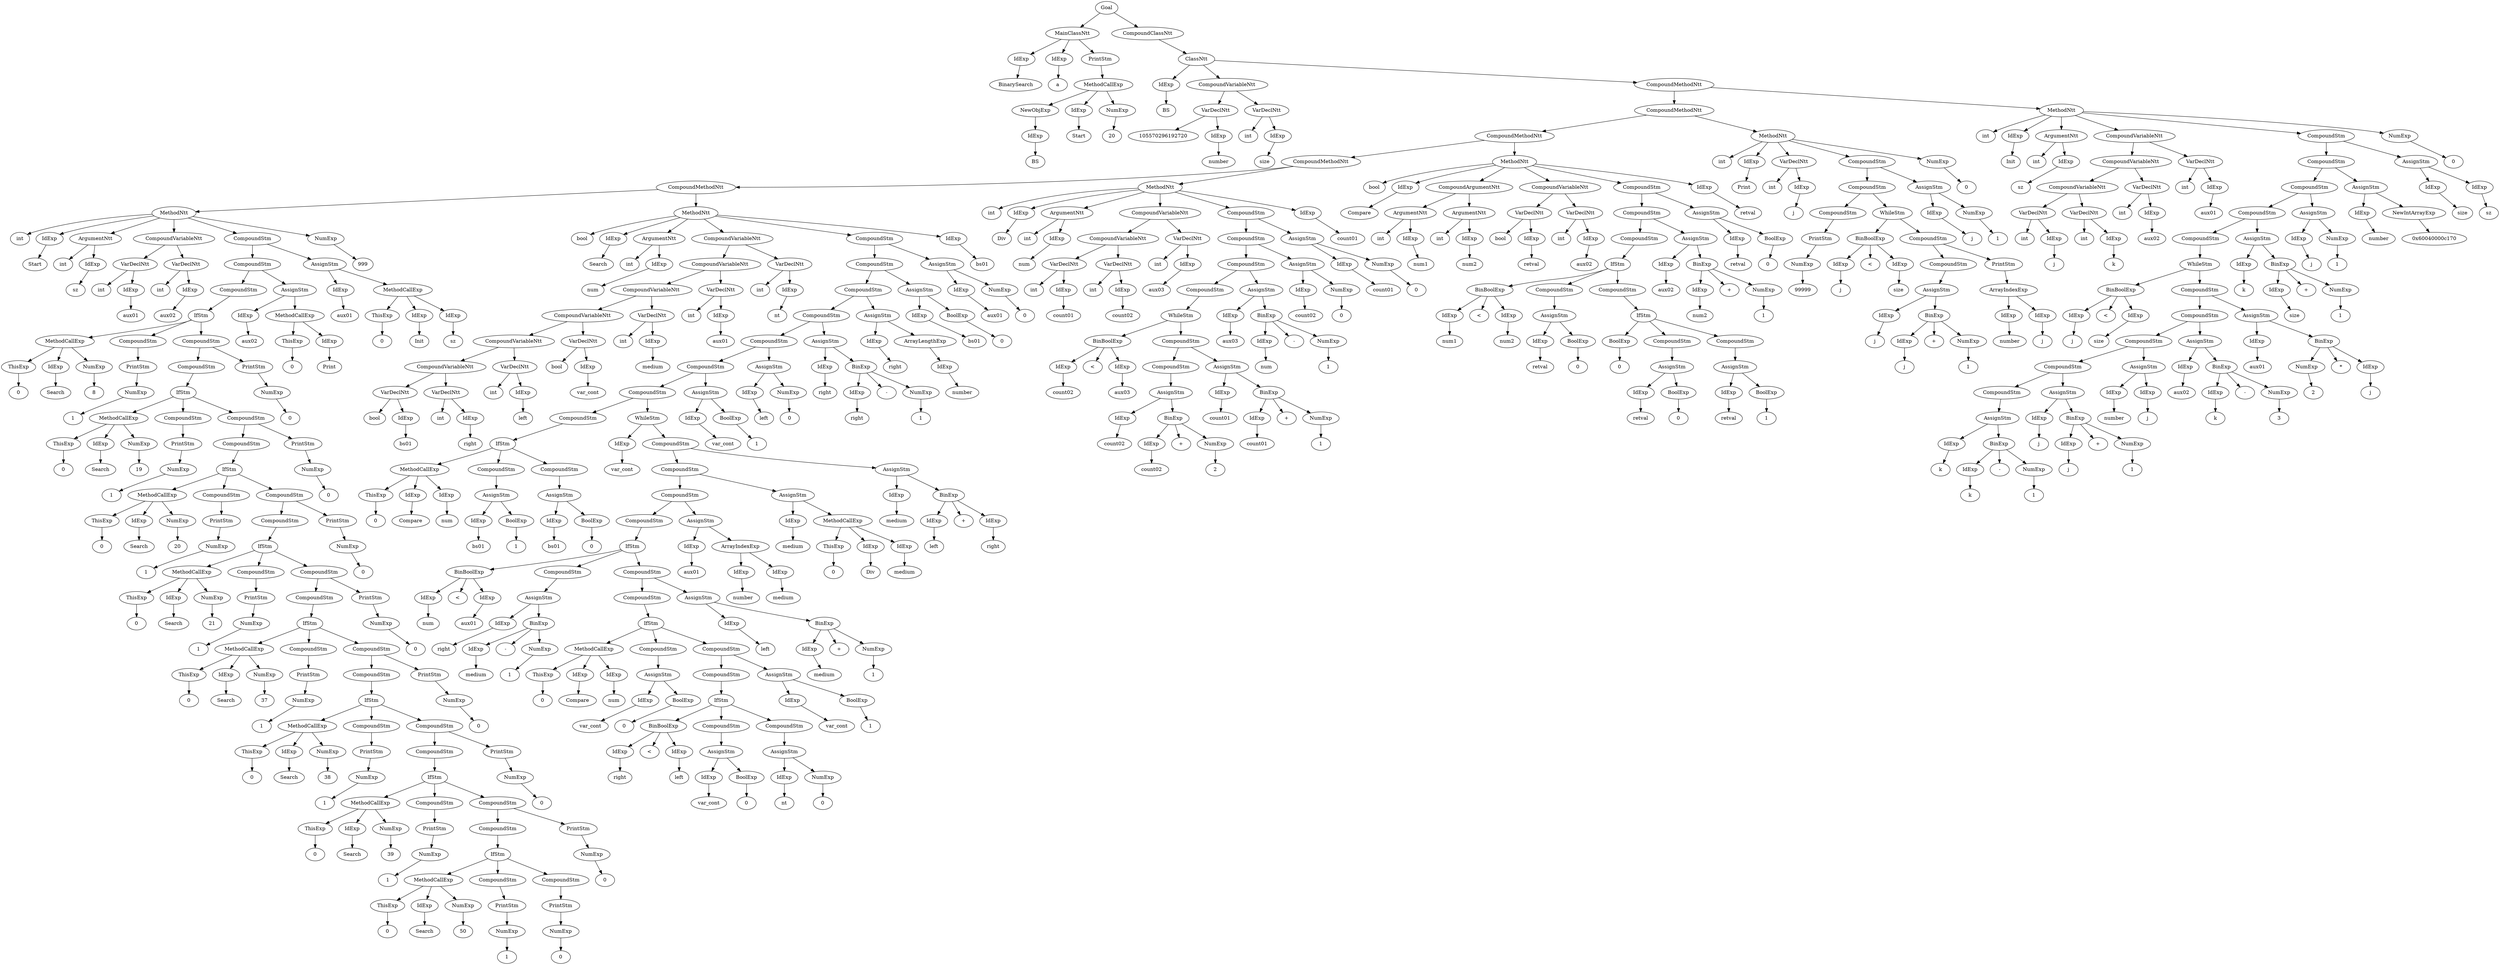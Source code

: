 digraph my_graph {
105578886114064;
105578886114064[label = "Goal"];
105578886114064->105578886131488;
105578886131488[label = "MainClassNtt"];
105578886131488->105570296192976
105570296192976[label = "IdExp"];
105570296192976->105570296192984;
105570296192984[label = "BinarySearch"];
105578886131488->105570296192944
105570296192944[label = "IdExp"];
105570296192944->105570296192952;
105570296192952[label = "a"];
105578886131488->105570296192784;
105570296192784[label = "PrintStm"];
105570296192784->105578886131536
105578886131536[label = "MethodCallExp"];
105578886131536->105570296192880
105570296192880[label = "NewObjExp"];
105570296192880->105570296192912
105570296192912[label = "IdExp"];
105570296192912->105570296192920;
105570296192920[label = "BS"];
105578886131536->105570296192848
105570296192848[label = "IdExp"];
105570296192848->105570296192856;
105570296192856[label = "Start"];
105578886131536->105570296192816
105570296192816[label = "NumExp"];
105570296192816->105570296192824;
105570296192824[label = "20"];
105578886114064->105578886114112;
105578886114112[label = "CompoundClassNtt"];
105578886114112->105587476053520;
105587476053520[label = "ClassNtt"];
105587476053520->105570296192752
105570296192752[label = "IdExp"];
105570296192752->105570296192760;
105570296192760[label = "BS"];
105587476053520->105578886131152;
105578886131152[label = "CompoundVariableNtt"];
105578886131152->105578886131344;
105578886131344[label = "VarDeclNtt"];
105578886131344->105570296192720;
105578886131344->105570296192688
105570296192688[label = "IdExp"];
105570296192688->105570296192696;
105570296192696[label = "number"];
105578886131152->105578886131200;
105578886131200[label = "VarDeclNtt"];
105578886131200->105570296192656;
105570296192656[label = "int" ];
105578886131200->105570296192624
105570296192624[label = "IdExp"];
105570296192624->105570296192632;
105570296192632[label = "size"];
105587476053520->105578886114160;
105578886114160[label = "CompoundMethodNtt"];
105578886114160->105578886117280;
105578886117280[label = "CompoundMethodNtt"];
105578886117280->105578886118384;
105578886118384[label = "CompoundMethodNtt"];
105578886118384->105578886120400;
105578886120400[label = "CompoundMethodNtt"];
105578886120400->105578886122368;
105578886122368[label = "CompoundMethodNtt"];
105578886122368->105604655923040;
105604655923040[label = "MethodNtt"];
105604655923040->105570296192592;
105570296192592[label = "int" ];
105604655923040->105570296192560
105570296192560[label = "IdExp"];
105570296192560->105570296192568;
105570296192568[label = "Start"];
105604655923040->105578886131008;
105578886131008[label = "ArgumentNtt"];
105578886131008->105570296192528;
105570296192528[label = "int" ];
105578886131008->105570296192496
105570296192496[label = "IdExp"];
105570296192496->105570296192504;
105570296192504[label = "sz"];
105604655923040->105578886130672;
105578886130672[label = "CompoundVariableNtt"];
105578886130672->105578886130864;
105578886130864[label = "VarDeclNtt"];
105578886130864->105570296192464;
105570296192464[label = "int" ];
105578886130864->105570296192432
105570296192432[label = "IdExp"];
105570296192432->105570296192440;
105570296192440[label = "aux01"];
105578886130672->105578886130720;
105578886130720[label = "VarDeclNtt"];
105578886130720->105570296192400;
105570296192400[label = "int" ];
105578886130720->105570296192368
105570296192368[label = "IdExp"];
105570296192368->105570296192376;
105570296192376[label = "aux02"];
105604655923040->105578886127840;
105578886127840[label = "CompoundStm"];
105578886127840->105578886127888;
105578886127888[label = "CompoundStm"];
105578886127888->105578886127936;
105578886127936[label = "CompoundStm"];
105578886127936->105578886127984;
105578886127984[label = "IfStm"];
105578886127984->105578886130144
105578886130144[label = "MethodCallExp"];
105578886130144->105570296192112
105570296192112[label = "ThisExp"];
105570296192112->105570296192120;
105570296192120[label = "0"];
105578886130144->105570296192080
105570296192080[label = "IdExp"];
105570296192080->105570296192088;
105570296192088[label = "Search"];
105578886130144->105570296192048
105570296192048[label = "NumExp"];
105570296192048->105570296192056;
105570296192056[label = "8"];
105578886127984->105578886130096;
105578886130096[label = "CompoundStm"];
105578886130096->105570296191984;
105570296191984[label = "PrintStm"];
105570296191984->105570296192016
105570296192016[label = "NumExp"];
105570296192016->105570296192024;
105570296192024[label = "1"];
105578886127984->105578886128032;
105578886128032[label = "CompoundStm"];
105578886128032->105578886128080;
105578886128080[label = "CompoundStm"];
105578886128080->105578886128128;
105578886128128[label = "IfStm"];
105578886128128->105578886130000
105578886130000[label = "MethodCallExp"];
105578886130000->105570296191888
105570296191888[label = "ThisExp"];
105570296191888->105570296191896;
105570296191896[label = "0"];
105578886130000->105570296191856
105570296191856[label = "IdExp"];
105570296191856->105570296191864;
105570296191864[label = "Search"];
105578886130000->105570296191824
105570296191824[label = "NumExp"];
105570296191824->105570296191832;
105570296191832[label = "19"];
105578886128128->105578886129952;
105578886129952[label = "CompoundStm"];
105578886129952->105570296191760;
105570296191760[label = "PrintStm"];
105570296191760->105570296191792
105570296191792[label = "NumExp"];
105570296191792->105570296191800;
105570296191800[label = "1"];
105578886128128->105578886128176;
105578886128176[label = "CompoundStm"];
105578886128176->105578886128224;
105578886128224[label = "CompoundStm"];
105578886128224->105578886128272;
105578886128272[label = "IfStm"];
105578886128272->105578886129856
105578886129856[label = "MethodCallExp"];
105578886129856->105570296191664
105570296191664[label = "ThisExp"];
105570296191664->105570296191672;
105570296191672[label = "0"];
105578886129856->105570296191632
105570296191632[label = "IdExp"];
105570296191632->105570296191640;
105570296191640[label = "Search"];
105578886129856->105570296191600
105570296191600[label = "NumExp"];
105570296191600->105570296191608;
105570296191608[label = "20"];
105578886128272->105578886129808;
105578886129808[label = "CompoundStm"];
105578886129808->105570296191536;
105570296191536[label = "PrintStm"];
105570296191536->105570296191568
105570296191568[label = "NumExp"];
105570296191568->105570296191576;
105570296191576[label = "1"];
105578886128272->105578886128320;
105578886128320[label = "CompoundStm"];
105578886128320->105578886128368;
105578886128368[label = "CompoundStm"];
105578886128368->105578886128416;
105578886128416[label = "IfStm"];
105578886128416->105578886129712
105578886129712[label = "MethodCallExp"];
105578886129712->105570296191440
105570296191440[label = "ThisExp"];
105570296191440->105570296191448;
105570296191448[label = "0"];
105578886129712->105570296191408
105570296191408[label = "IdExp"];
105570296191408->105570296191416;
105570296191416[label = "Search"];
105578886129712->105570296191376
105570296191376[label = "NumExp"];
105570296191376->105570296191384;
105570296191384[label = "21"];
105578886128416->105578886129664;
105578886129664[label = "CompoundStm"];
105578886129664->105570296191312;
105570296191312[label = "PrintStm"];
105570296191312->105570296191344
105570296191344[label = "NumExp"];
105570296191344->105570296191352;
105570296191352[label = "1"];
105578886128416->105578886128464;
105578886128464[label = "CompoundStm"];
105578886128464->105578886128512;
105578886128512[label = "CompoundStm"];
105578886128512->105578886128560;
105578886128560[label = "IfStm"];
105578886128560->105578886129568
105578886129568[label = "MethodCallExp"];
105578886129568->105570296191216
105570296191216[label = "ThisExp"];
105570296191216->105570296191224;
105570296191224[label = "0"];
105578886129568->105570296191184
105570296191184[label = "IdExp"];
105570296191184->105570296191192;
105570296191192[label = "Search"];
105578886129568->105570296191152
105570296191152[label = "NumExp"];
105570296191152->105570296191160;
105570296191160[label = "37"];
105578886128560->105578886129520;
105578886129520[label = "CompoundStm"];
105578886129520->105570296191088;
105570296191088[label = "PrintStm"];
105570296191088->105570296191120
105570296191120[label = "NumExp"];
105570296191120->105570296191128;
105570296191128[label = "1"];
105578886128560->105578886128608;
105578886128608[label = "CompoundStm"];
105578886128608->105578886128656;
105578886128656[label = "CompoundStm"];
105578886128656->105578886128704;
105578886128704[label = "IfStm"];
105578886128704->105578886129424
105578886129424[label = "MethodCallExp"];
105578886129424->105570296190992
105570296190992[label = "ThisExp"];
105570296190992->105570296191000;
105570296191000[label = "0"];
105578886129424->105570296190960
105570296190960[label = "IdExp"];
105570296190960->105570296190968;
105570296190968[label = "Search"];
105578886129424->105570296190928
105570296190928[label = "NumExp"];
105570296190928->105570296190936;
105570296190936[label = "38"];
105578886128704->105578886129376;
105578886129376[label = "CompoundStm"];
105578886129376->105570296190864;
105570296190864[label = "PrintStm"];
105570296190864->105570296190896
105570296190896[label = "NumExp"];
105570296190896->105570296190904;
105570296190904[label = "1"];
105578886128704->105578886128752;
105578886128752[label = "CompoundStm"];
105578886128752->105578886128800;
105578886128800[label = "CompoundStm"];
105578886128800->105578886128848;
105578886128848[label = "IfStm"];
105578886128848->105578886129280
105578886129280[label = "MethodCallExp"];
105578886129280->105570296190768
105570296190768[label = "ThisExp"];
105570296190768->105570296190776;
105570296190776[label = "0"];
105578886129280->105570296190736
105570296190736[label = "IdExp"];
105570296190736->105570296190744;
105570296190744[label = "Search"];
105578886129280->105570296190704
105570296190704[label = "NumExp"];
105570296190704->105570296190712;
105570296190712[label = "39"];
105578886128848->105578886129232;
105578886129232[label = "CompoundStm"];
105578886129232->105570296190640;
105570296190640[label = "PrintStm"];
105570296190640->105570296190672
105570296190672[label = "NumExp"];
105570296190672->105570296190680;
105570296190680[label = "1"];
105578886128848->105578886128896;
105578886128896[label = "CompoundStm"];
105578886128896->105578886128944;
105578886128944[label = "CompoundStm"];
105578886128944->105578886128992;
105578886128992[label = "IfStm"];
105578886128992->105578886129136
105578886129136[label = "MethodCallExp"];
105578886129136->105570296190544
105570296190544[label = "ThisExp"];
105570296190544->105570296190552;
105570296190552[label = "0"];
105578886129136->105570296190512
105570296190512[label = "IdExp"];
105570296190512->105570296190520;
105570296190520[label = "Search"];
105578886129136->105570296190480
105570296190480[label = "NumExp"];
105570296190480->105570296190488;
105570296190488[label = "50"];
105578886128992->105578886129088;
105578886129088[label = "CompoundStm"];
105578886129088->105570296190416;
105570296190416[label = "PrintStm"];
105570296190416->105570296190448
105570296190448[label = "NumExp"];
105570296190448->105570296190456;
105570296190456[label = "1"];
105578886128992->105578886129040;
105578886129040[label = "CompoundStm"];
105578886129040->105570296190352;
105570296190352[label = "PrintStm"];
105570296190352->105570296190384
105570296190384[label = "NumExp"];
105570296190384->105570296190392;
105570296190392[label = "0"];
105578886128896->105570296190576;
105570296190576[label = "PrintStm"];
105570296190576->105570296190608
105570296190608[label = "NumExp"];
105570296190608->105570296190616;
105570296190616[label = "0"];
105578886128752->105570296190800;
105570296190800[label = "PrintStm"];
105570296190800->105570296190832
105570296190832[label = "NumExp"];
105570296190832->105570296190840;
105570296190840[label = "0"];
105578886128608->105570296191024;
105570296191024[label = "PrintStm"];
105570296191024->105570296191056
105570296191056[label = "NumExp"];
105570296191056->105570296191064;
105570296191064[label = "0"];
105578886128464->105570296191248;
105570296191248[label = "PrintStm"];
105570296191248->105570296191280
105570296191280[label = "NumExp"];
105570296191280->105570296191288;
105570296191288[label = "0"];
105578886128320->105570296191472;
105570296191472[label = "PrintStm"];
105570296191472->105570296191504
105570296191504[label = "NumExp"];
105570296191504->105570296191512;
105570296191512[label = "0"];
105578886128176->105570296191696;
105570296191696[label = "PrintStm"];
105570296191696->105570296191728
105570296191728[label = "NumExp"];
105570296191728->105570296191736;
105570296191736[label = "0"];
105578886128032->105570296191920;
105570296191920[label = "PrintStm"];
105570296191920->105570296191952
105570296191952[label = "NumExp"];
105570296191952->105570296191960;
105570296191960[label = "0"];
105578886127888->105578886130240;
105578886130240[label = "AssignStm"];
105578886130240->105570296192208
105570296192208[label = "IdExp"];
105570296192208->105570296192216;
105570296192216[label = "aux02"];
105578886130240->105578886130288
105578886130288[label = "MethodCallExp"];
105578886130288->105570296192176
105570296192176[label = "ThisExp"];
105570296192176->105570296192184;
105570296192184[label = "0"];
105578886130288->105570296192144
105570296192144[label = "IdExp"];
105570296192144->105570296192152;
105570296192152[label = "Print"];
105578886127840->105578886130432;
105578886130432[label = "AssignStm"];
105578886130432->105570296192336
105570296192336[label = "IdExp"];
105570296192336->105570296192344;
105570296192344[label = "aux01"];
105578886130432->105578886130480
105578886130480[label = "MethodCallExp"];
105578886130480->105570296192304
105570296192304[label = "ThisExp"];
105570296192304->105570296192312;
105570296192312[label = "0"];
105578886130480->105570296192272
105570296192272[label = "IdExp"];
105570296192272->105570296192280;
105570296192280[label = "Init"];
105578886130480->105570296192240
105570296192240[label = "IdExp"];
105570296192240->105570296192248;
105570296192248[label = "sz"];
105604655923040->105570296190320
105570296190320[label = "NumExp"];
105570296190320->105570296190328;
105570296190328[label = "999"];
105578886122368->105604655922944;
105604655922944[label = "MethodNtt"];
105604655922944->105570296190288;
105570296190288[label = "bool" ];
105604655922944->105570296190256
105570296190256[label = "IdExp"];
105570296190256->105570296190264;
105570296190264[label = "Search"];
105604655922944->105578886127648;
105578886127648[label = "ArgumentNtt"];
105578886127648->105570296190224;
105570296190224[label = "int" ];
105578886127648->105570296190192
105570296190192[label = "IdExp"];
105570296190192->105570296190200;
105570296190200[label = "num"];
105604655922944->105578886126640;
105578886126640[label = "CompoundVariableNtt"];
105578886126640->105578886126784;
105578886126784[label = "CompoundVariableNtt"];
105578886126784->105578886126928;
105578886126928[label = "CompoundVariableNtt"];
105578886126928->105578886127072;
105578886127072[label = "CompoundVariableNtt"];
105578886127072->105578886127168;
105578886127168[label = "CompoundVariableNtt"];
105578886127168->105578886127312;
105578886127312[label = "CompoundVariableNtt"];
105578886127312->105578886127504;
105578886127504[label = "VarDeclNtt"];
105578886127504->105570296190160;
105570296190160[label = "bool" ];
105578886127504->105570296190128
105570296190128[label = "IdExp"];
105570296190128->105570296190136;
105570296190136[label = "bs01"];
105578886127312->105578886127360;
105578886127360[label = "VarDeclNtt"];
105578886127360->105570296190096;
105570296190096[label = "int" ];
105578886127360->105570296190064
105570296190064[label = "IdExp"];
105570296190064->105570296190072;
105570296190072[label = "right"];
105578886127168->105578886127216;
105578886127216[label = "VarDeclNtt"];
105578886127216->105570296190032;
105570296190032[label = "int" ];
105578886127216->105570296190000
105570296190000[label = "IdExp"];
105570296190000->105570296190008;
105570296190008[label = "left"];
105578886127072->105578886127120;
105578886127120[label = "VarDeclNtt"];
105578886127120->105570296189968;
105570296189968[label = "bool" ];
105578886127120->105570296189936
105570296189936[label = "IdExp"];
105570296189936->105570296189944;
105570296189944[label = "var_cont"];
105578886126928->105578886126976;
105578886126976[label = "VarDeclNtt"];
105578886126976->105570296189904;
105570296189904[label = "int" ];
105578886126976->105570296189872
105570296189872[label = "IdExp"];
105570296189872->105570296189880;
105570296189880[label = "medium"];
105578886126784->105578886126832;
105578886126832[label = "VarDeclNtt"];
105578886126832->105570296189840;
105570296189840[label = "int" ];
105578886126832->105570296189808
105570296189808[label = "IdExp"];
105570296189808->105570296189816;
105570296189816[label = "aux01"];
105578886126640->105578886126688;
105578886126688[label = "VarDeclNtt"];
105578886126688->105570296189776;
105570296189776[label = "int" ];
105578886126688->105570296189744
105570296189744[label = "IdExp"];
105570296189744->105570296189752;
105570296189752[label = "nt"];
105604655922944->105578886122464;
105578886122464[label = "CompoundStm"];
105578886122464->105578886122512;
105578886122512[label = "CompoundStm"];
105578886122512->105578886122560;
105578886122560[label = "CompoundStm"];
105578886122560->105578886122608;
105578886122608[label = "CompoundStm"];
105578886122608->105578886122656;
105578886122656[label = "CompoundStm"];
105578886122656->105578886122704;
105578886122704[label = "CompoundStm"];
105578886122704->105578886122752;
105578886122752[label = "CompoundStm"];
105578886122752->105578886122800;
105578886122800[label = "CompoundStm"];
105578886122800->105578886122848;
105578886122848[label = "IfStm"];
105578886122848->105578886123184
105578886123184[label = "MethodCallExp"];
105578886123184->105570296188208
105570296188208[label = "ThisExp"];
105570296188208->105570296188216;
105570296188216[label = "0"];
105578886123184->105570296188176
105570296188176[label = "IdExp"];
105570296188176->105570296188184;
105570296188184[label = "Compare"];
105578886123184->105570296188112
105570296188112[label = "IdExp"];
105570296188112->105570296188120;
105570296188120[label = "num"];
105578886122848->105578886123040;
105578886123040[label = "CompoundStm"];
105578886123040->105578886123088;
105578886123088[label = "AssignStm"];
105578886123088->105570296188080
105570296188080[label = "IdExp"];
105570296188080->105570296188088;
105570296188088[label = "bs01"];
105578886123088->105570296188048
105570296188048[label = "BoolExp"];
105570296188048->105570296188056;
105570296188056[label = "1"];
105578886122848->105578886122896;
105578886122896[label = "CompoundStm"];
105578886122896->105578886122944;
105578886122944[label = "AssignStm"];
105578886122944->105570296188016
105570296188016[label = "IdExp"];
105570296188016->105570296188024;
105570296188024[label = "bs01"];
105578886122944->105570296187984
105570296187984[label = "BoolExp"];
105570296187984->105570296187992;
105570296187992[label = "0"];
105578886122752->105578886123376;
105578886123376[label = "WhileStm"];
105578886123376->105570296189264
105570296189264[label = "IdExp"];
105570296189264->105570296189272;
105570296189272[label = "var_cont"];
105578886123376->105578886123424;
105578886123424[label = "CompoundStm"];
105578886123424->105578886123472;
105578886123472[label = "CompoundStm"];
105578886123472->105578886123520;
105578886123520[label = "CompoundStm"];
105578886123520->105578886123568;
105578886123568[label = "CompoundStm"];
105578886123568->105578886123616;
105578886123616[label = "IfStm"];
105578886123616->105578886125104;
105578886125104[label = "BinBoolExp"];
105578886125104->105570296188912
105570296188912[label = "IdExp"];
105570296188912->105570296188920;
105570296188920[label = "num"];
105578886125104->105578886125128;
105578886125128[label = "<" ];
105578886125104->105570296188880
105570296188880[label = "IdExp"];
105570296188880->105570296188888;
105570296188888[label = "aux01"];
105578886123616->105578886124864;
105578886124864[label = "CompoundStm"];
105578886124864->105578886124912;
105578886124912[label = "AssignStm"];
105578886124912->105570296188848
105570296188848[label = "IdExp"];
105570296188848->105570296188856;
105570296188856[label = "right"];
105578886124912->105578886124960;
105578886124960[label = "BinExp"];
105578886124960->105570296188816
105570296188816[label = "IdExp"];
105570296188816->105570296188824;
105570296188824[label = "medium"];
105578886124960->105578886124984;
105578886124984[label = "-" ];
105578886124960->105570296188784
105570296188784[label = "NumExp"];
105570296188784->105570296188792;
105570296188792[label = "1"];
105578886123616->105578886123664;
105578886123664[label = "CompoundStm"];
105578886123664->105578886123712;
105578886123712[label = "CompoundStm"];
105578886123712->105578886123760;
105578886123760[label = "IfStm"];
105578886123760->105578886124480
105578886124480[label = "MethodCallExp"];
105578886124480->105570296188656
105570296188656[label = "ThisExp"];
105570296188656->105570296188664;
105570296188664[label = "0"];
105578886124480->105570296188624
105570296188624[label = "IdExp"];
105570296188624->105570296188632;
105570296188632[label = "Compare"];
105578886124480->105570296188560
105570296188560[label = "IdExp"];
105570296188560->105570296188568;
105570296188568[label = "num"];
105578886123760->105578886124384;
105578886124384[label = "CompoundStm"];
105578886124384->105578886124432;
105578886124432[label = "AssignStm"];
105578886124432->105570296188528
105570296188528[label = "IdExp"];
105570296188528->105570296188536;
105570296188536[label = "var_cont"];
105578886124432->105570296188496
105570296188496[label = "BoolExp"];
105570296188496->105570296188504;
105570296188504[label = "0"];
105578886123760->105578886123808;
105578886123808[label = "CompoundStm"];
105578886123808->105578886123856;
105578886123856[label = "CompoundStm"];
105578886123856->105578886123904;
105578886123904[label = "IfStm"];
105578886123904->105578886124192;
105578886124192[label = "BinBoolExp"];
105578886124192->105570296188400
105570296188400[label = "IdExp"];
105570296188400->105570296188408;
105570296188408[label = "right"];
105578886124192->105578886124216;
105578886124216[label = "<" ];
105578886124192->105570296188368
105570296188368[label = "IdExp"];
105570296188368->105570296188376;
105570296188376[label = "left"];
105578886123904->105578886124096;
105578886124096[label = "CompoundStm"];
105578886124096->105578886124144;
105578886124144[label = "AssignStm"];
105578886124144->105570296188336
105570296188336[label = "IdExp"];
105570296188336->105570296188344;
105570296188344[label = "var_cont"];
105578886124144->105570296188304
105570296188304[label = "BoolExp"];
105570296188304->105570296188312;
105570296188312[label = "0"];
105578886123904->105578886123952;
105578886123952[label = "CompoundStm"];
105578886123952->105578886124000;
105578886124000[label = "AssignStm"];
105578886124000->105570296188272
105570296188272[label = "IdExp"];
105570296188272->105570296188280;
105570296188280[label = "nt"];
105578886124000->105570296188240
105570296188240[label = "NumExp"];
105570296188240->105570296188248;
105570296188248[label = "0"];
105578886123808->105578886124336;
105578886124336[label = "AssignStm"];
105578886124336->105570296188464
105570296188464[label = "IdExp"];
105570296188464->105570296188472;
105570296188472[label = "var_cont"];
105578886124336->105570296188432
105570296188432[label = "BoolExp"];
105570296188432->105570296188440;
105570296188440[label = "1"];
105578886123664->105578886124672;
105578886124672[label = "AssignStm"];
105578886124672->105570296188752
105570296188752[label = "IdExp"];
105570296188752->105570296188760;
105570296188760[label = "left"];
105578886124672->105578886124720;
105578886124720[label = "BinExp"];
105578886124720->105570296188720
105570296188720[label = "IdExp"];
105570296188720->105570296188728;
105570296188728[label = "medium"];
105578886124720->105578886124744;
105578886124744[label = "+" ];
105578886124720->105570296188688
105570296188688[label = "NumExp"];
105570296188688->105570296188696;
105570296188696[label = "1"];
105578886123520->105578886125248;
105578886125248[label = "AssignStm"];
105578886125248->105570296189008
105570296189008[label = "IdExp"];
105570296189008->105570296189016;
105570296189016[label = "aux01"];
105578886125248->105578886125296
105578886125296[label = "ArrayIndexExp"];
105578886125296->105570296188976
105570296188976[label = "IdExp"];
105570296188976->105570296188984;
105570296188984[label = "number"];
105578886125296->105570296188944
105570296188944[label = "IdExp"];
105570296188944->105570296188952;
105570296188952[label = "medium"];
105578886123472->105578886125488;
105578886125488[label = "AssignStm"];
105578886125488->105570296189136
105570296189136[label = "IdExp"];
105570296189136->105570296189144;
105570296189144[label = "medium"];
105578886125488->105578886125536
105578886125536[label = "MethodCallExp"];
105578886125536->105570296189104
105570296189104[label = "ThisExp"];
105570296189104->105570296189112;
105570296189112[label = "0"];
105578886125536->105570296189072
105570296189072[label = "IdExp"];
105570296189072->105570296189080;
105570296189080[label = "Div"];
105578886125536->105570296189040
105570296189040[label = "IdExp"];
105570296189040->105570296189048;
105570296189048[label = "medium"];
105578886123424->105578886125728;
105578886125728[label = "AssignStm"];
105578886125728->105570296189232
105570296189232[label = "IdExp"];
105570296189232->105570296189240;
105570296189240[label = "medium"];
105578886125728->105578886125776;
105578886125776[label = "BinExp"];
105578886125776->105570296189200
105570296189200[label = "IdExp"];
105570296189200->105570296189208;
105570296189208[label = "left"];
105578886125776->105578886125800;
105578886125800[label = "+" ];
105578886125776->105570296189168
105570296189168[label = "IdExp"];
105570296189168->105570296189176;
105570296189176[label = "right"];
105578886122704->105578886125968;
105578886125968[label = "AssignStm"];
105578886125968->105570296189328
105570296189328[label = "IdExp"];
105570296189328->105570296189336;
105570296189336[label = "var_cont"];
105578886125968->105570296189296
105570296189296[label = "BoolExp"];
105570296189296->105570296189304;
105570296189304[label = "1"];
105578886122656->105578886126016;
105578886126016[label = "AssignStm"];
105578886126016->105570296189392
105570296189392[label = "IdExp"];
105570296189392->105570296189400;
105570296189400[label = "left"];
105578886126016->105570296189360
105570296189360[label = "NumExp"];
105570296189360->105570296189368;
105570296189368[label = "0"];
105578886122608->105578886126112;
105578886126112[label = "AssignStm"];
105578886126112->105570296189488
105570296189488[label = "IdExp"];
105570296189488->105570296189496;
105570296189496[label = "right"];
105578886126112->105578886126160;
105578886126160[label = "BinExp"];
105578886126160->105570296189456
105570296189456[label = "IdExp"];
105570296189456->105570296189464;
105570296189464[label = "right"];
105578886126160->105578886126184;
105578886126184[label = "-" ];
105578886126160->105570296189424
105570296189424[label = "NumExp"];
105570296189424->105570296189432;
105570296189432[label = "1"];
105578886122560->105578886126304;
105578886126304[label = "AssignStm"];
105578886126304->105570296189584
105570296189584[label = "IdExp"];
105570296189584->105570296189592;
105570296189592[label = "right"];
105578886126304->105570296189520
105570296189520[label = "ArrayLengthExp"];
105570296189520->105570296189552
105570296189552[label = "IdExp"];
105570296189552->105570296189560;
105570296189560[label = "number"];
105578886122512->105578886126448;
105578886126448[label = "AssignStm"];
105578886126448->105570296189648
105570296189648[label = "IdExp"];
105570296189648->105570296189656;
105570296189656[label = "bs01"];
105578886126448->105570296189616
105570296189616[label = "BoolExp"];
105570296189616->105570296189624;
105570296189624[label = "0"];
105578886122464->105578886126544;
105578886126544[label = "AssignStm"];
105578886126544->105570296189712
105570296189712[label = "IdExp"];
105570296189712->105570296189720;
105570296189720[label = "aux01"];
105578886126544->105570296189680
105570296189680[label = "NumExp"];
105570296189680->105570296189688;
105570296189688[label = "0"];
105604655922944->105570296187952
105570296187952[label = "IdExp"];
105570296187952->105570296187960;
105570296187960[label = "bs01"];
105578886120400->105604655922848;
105604655922848[label = "MethodNtt"];
105604655922848->105570296187920;
105570296187920[label = "int" ];
105604655922848->105570296187888
105570296187888[label = "IdExp"];
105570296187888->105570296187896;
105570296187896[label = "Div"];
105604655922848->105578886122224;
105578886122224[label = "ArgumentNtt"];
105578886122224->105570296187856;
105570296187856[label = "int" ];
105578886122224->105570296187824
105570296187824[label = "IdExp"];
105570296187824->105570296187832;
105570296187832[label = "num"];
105604655922848->105578886121744;
105578886121744[label = "CompoundVariableNtt"];
105578886121744->105578886121888;
105578886121888[label = "CompoundVariableNtt"];
105578886121888->105578886122080;
105578886122080[label = "VarDeclNtt"];
105578886122080->105570296187792;
105570296187792[label = "int" ];
105578886122080->105570296187760
105570296187760[label = "IdExp"];
105570296187760->105570296187768;
105570296187768[label = "count01"];
105578886121888->105578886121936;
105578886121936[label = "VarDeclNtt"];
105578886121936->105570296187728;
105570296187728[label = "int" ];
105578886121936->105570296187696
105570296187696[label = "IdExp"];
105570296187696->105570296187704;
105570296187704[label = "count02"];
105578886121744->105578886121792;
105578886121792[label = "VarDeclNtt"];
105578886121792->105570296187664;
105570296187664[label = "int" ];
105578886121792->105570296187632
105570296187632[label = "IdExp"];
105570296187632->105570296187640;
105570296187640[label = "aux03"];
105604655922848->105578886120496;
105578886120496[label = "CompoundStm"];
105578886120496->105578886120544;
105578886120544[label = "CompoundStm"];
105578886120544->105578886120592;
105578886120592[label = "CompoundStm"];
105578886120592->105578886120640;
105578886120640[label = "CompoundStm"];
105578886120640->105578886120688;
105578886120688[label = "WhileStm"];
105578886120688->105578886121216;
105578886121216[label = "BinBoolExp"];
105578886121216->105570296187376
105570296187376[label = "IdExp"];
105570296187376->105570296187384;
105570296187384[label = "count02"];
105578886121216->105578886121240;
105578886121240[label = "<" ];
105578886121216->105570296187344
105570296187344[label = "IdExp"];
105570296187344->105570296187352;
105570296187352[label = "aux03"];
105578886120688->105578886120736;
105578886120736[label = "CompoundStm"];
105578886120736->105578886120784;
105578886120784[label = "CompoundStm"];
105578886120784->105578886120832;
105578886120832[label = "AssignStm"];
105578886120832->105570296187216
105570296187216[label = "IdExp"];
105570296187216->105570296187224;
105570296187224[label = "count02"];
105578886120832->105578886120880;
105578886120880[label = "BinExp"];
105578886120880->105570296187184
105570296187184[label = "IdExp"];
105570296187184->105570296187192;
105570296187192[label = "count02"];
105578886120880->105578886120904;
105578886120904[label = "+" ];
105578886120880->105570296187152
105570296187152[label = "NumExp"];
105570296187152->105570296187160;
105570296187160[label = "2"];
105578886120736->105578886121024;
105578886121024[label = "AssignStm"];
105578886121024->105570296187312
105570296187312[label = "IdExp"];
105570296187312->105570296187320;
105570296187320[label = "count01"];
105578886121024->105578886121072;
105578886121072[label = "BinExp"];
105578886121072->105570296187280
105570296187280[label = "IdExp"];
105570296187280->105570296187288;
105570296187288[label = "count01"];
105578886121072->105578886121096;
105578886121096[label = "+" ];
105578886121072->105570296187248
105570296187248[label = "NumExp"];
105570296187248->105570296187256;
105570296187256[label = "1"];
105578886120592->105578886121360;
105578886121360[label = "AssignStm"];
105578886121360->105570296187472
105570296187472[label = "IdExp"];
105570296187472->105570296187480;
105570296187480[label = "aux03"];
105578886121360->105578886121408;
105578886121408[label = "BinExp"];
105578886121408->105570296187440
105570296187440[label = "IdExp"];
105570296187440->105570296187448;
105570296187448[label = "num"];
105578886121408->105578886121432;
105578886121432[label = "-" ];
105578886121408->105570296187408
105570296187408[label = "NumExp"];
105570296187408->105570296187416;
105570296187416[label = "1"];
105578886120544->105578886121552;
105578886121552[label = "AssignStm"];
105578886121552->105570296187536
105570296187536[label = "IdExp"];
105570296187536->105570296187544;
105570296187544[label = "count02"];
105578886121552->105570296187504
105570296187504[label = "NumExp"];
105570296187504->105570296187512;
105570296187512[label = "0"];
105578886120496->105578886121648;
105578886121648[label = "AssignStm"];
105578886121648->105570296187600
105570296187600[label = "IdExp"];
105570296187600->105570296187608;
105570296187608[label = "count01"];
105578886121648->105570296187568
105570296187568[label = "NumExp"];
105570296187568->105570296187576;
105570296187576[label = "0"];
105604655922848->105570296187120
105570296187120[label = "IdExp"];
105570296187120->105570296187128;
105570296187128[label = "count01"];
105578886118384->105604655922752;
105604655922752[label = "MethodNtt"];
105604655922752->105570296187088;
105570296187088[label = "bool" ];
105604655922752->105570296187056
105570296187056[label = "IdExp"];
105570296187056->105570296187064;
105570296187064[label = "Compare"];
105604655922752->105578886120064;
105578886120064[label = "CompoundArgumentNtt"];
105578886120064->105578886120256;
105578886120256[label = "ArgumentNtt"];
105578886120256->105570296187024;
105570296187024[label = "int" ];
105578886120256->105570296186992
105570296186992[label = "IdExp"];
105570296186992->105570296187000;
105570296187000[label = "num1"];
105578886120064->105578886120112;
105578886120112[label = "ArgumentNtt"];
105578886120112->105570296186960;
105570296186960[label = "int" ];
105578886120112->105570296186928
105570296186928[label = "IdExp"];
105570296186928->105570296186936;
105570296186936[label = "num2"];
105604655922752->105578886119776;
105578886119776[label = "CompoundVariableNtt"];
105578886119776->105578886119968;
105578886119968[label = "VarDeclNtt"];
105578886119968->105570296186896;
105570296186896[label = "bool" ];
105578886119968->105570296186864
105570296186864[label = "IdExp"];
105570296186864->105570296186872;
105570296186872[label = "retval"];
105578886119776->105578886119824;
105578886119824[label = "VarDeclNtt"];
105578886119824->105570296186832;
105570296186832[label = "int" ];
105578886119824->105570296186800
105570296186800[label = "IdExp"];
105570296186800->105570296186808;
105570296186808[label = "aux02"];
105604655922752->105578886118480;
105578886118480[label = "CompoundStm"];
105578886118480->105578886118528;
105578886118528[label = "CompoundStm"];
105578886118528->105578886118576;
105578886118576[label = "CompoundStm"];
105578886118576->105578886118624;
105578886118624[label = "IfStm"];
105578886118624->105578886119344;
105578886119344[label = "BinBoolExp"];
105578886119344->105570296186608
105570296186608[label = "IdExp"];
105570296186608->105570296186616;
105570296186616[label = "num1"];
105578886119344->105578886119368;
105578886119368[label = "<" ];
105578886119344->105570296186576
105570296186576[label = "IdExp"];
105570296186576->105570296186584;
105570296186584[label = "num2"];
105578886118624->105578886119200;
105578886119200[label = "CompoundStm"];
105578886119200->105578886119248;
105578886119248[label = "AssignStm"];
105578886119248->105570296186544
105570296186544[label = "IdExp"];
105570296186544->105570296186552;
105570296186552[label = "retval"];
105578886119248->105570296186512
105570296186512[label = "BoolExp"];
105570296186512->105570296186520;
105570296186520[label = "0"];
105578886118624->105578886118672;
105578886118672[label = "CompoundStm"];
105578886118672->105578886118720;
105578886118720[label = "IfStm"];
105578886118720->105570296186416
105570296186416[label = "BoolExp"];
105570296186416->105570296186424;
105570296186424[label = "0"];
105578886118720->105578886118912;
105578886118912[label = "CompoundStm"];
105578886118912->105578886118960;
105578886118960[label = "AssignStm"];
105578886118960->105570296186384
105570296186384[label = "IdExp"];
105570296186384->105570296186392;
105570296186392[label = "retval"];
105578886118960->105570296186352
105570296186352[label = "BoolExp"];
105570296186352->105570296186360;
105570296186360[label = "0"];
105578886118720->105578886118768;
105578886118768[label = "CompoundStm"];
105578886118768->105578886118816;
105578886118816[label = "AssignStm"];
105578886118816->105570296186320
105570296186320[label = "IdExp"];
105570296186320->105570296186328;
105570296186328[label = "retval"];
105578886118816->105570296186288
105570296186288[label = "BoolExp"];
105570296186288->105570296186296;
105570296186296[label = "1"];
105578886118528->105578886119488;
105578886119488[label = "AssignStm"];
105578886119488->105570296186704
105570296186704[label = "IdExp"];
105570296186704->105570296186712;
105570296186712[label = "aux02"];
105578886119488->105578886119536;
105578886119536[label = "BinExp"];
105578886119536->105570296186672
105570296186672[label = "IdExp"];
105570296186672->105570296186680;
105570296186680[label = "num2"];
105578886119536->105578886119560;
105578886119560[label = "+" ];
105578886119536->105570296186640
105570296186640[label = "NumExp"];
105570296186640->105570296186648;
105570296186648[label = "1"];
105578886118480->105578886119680;
105578886119680[label = "AssignStm"];
105578886119680->105570296186768
105570296186768[label = "IdExp"];
105570296186768->105570296186776;
105570296186776[label = "retval"];
105578886119680->105570296186736
105570296186736[label = "BoolExp"];
105570296186736->105570296186744;
105570296186744[label = "0"];
105604655922752->105570296186256
105570296186256[label = "IdExp"];
105570296186256->105570296186264;
105570296186264[label = "retval"];
105578886117280->105604655922656;
105604655922656[label = "MethodNtt"];
105604655922656->105570296186224;
105570296186224[label = "int" ];
105604655922656->105570296186192
105570296186192[label = "IdExp"];
105570296186192->105570296186200;
105570296186200[label = "Print"];
105604655922656->105578886118240;
105578886118240[label = "VarDeclNtt"];
105578886118240->105570296186160;
105570296186160[label = "int" ];
105578886118240->105570296186128
105570296186128[label = "IdExp"];
105570296186128->105570296186136;
105570296186136[label = "j"];
105604655922656->105578886117328;
105578886117328[label = "CompoundStm"];
105578886117328->105578886117376;
105578886117376[label = "CompoundStm"];
105578886117376->105578886117424;
105578886117424[label = "CompoundStm"];
105578886117424->105570296185744;
105570296185744[label = "PrintStm"];
105570296185744->105570296185776
105570296185776[label = "NumExp"];
105570296185776->105570296185784;
105570296185784[label = "99999"];
105578886117376->105578886117472;
105578886117472[label = "WhileStm"];
105578886117472->105578886117952;
105578886117952[label = "BinBoolExp"];
105578886117952->105570296186032
105570296186032[label = "IdExp"];
105570296186032->105570296186040;
105570296186040[label = "j"];
105578886117952->105578886117976;
105578886117976[label = "<" ];
105578886117952->105570296186000
105570296186000[label = "IdExp"];
105570296186000->105570296186008;
105570296186008[label = "size"];
105578886117472->105578886117520;
105578886117520[label = "CompoundStm"];
105578886117520->105578886117568;
105578886117568[label = "CompoundStm"];
105578886117568->105578886117616;
105578886117616[label = "AssignStm"];
105578886117616->105570296185872
105570296185872[label = "IdExp"];
105570296185872->105570296185880;
105570296185880[label = "j"];
105578886117616->105578886117664;
105578886117664[label = "BinExp"];
105578886117664->105570296185840
105570296185840[label = "IdExp"];
105570296185840->105570296185848;
105570296185848[label = "j"];
105578886117664->105578886117688;
105578886117688[label = "+" ];
105578886117664->105570296185808
105570296185808[label = "NumExp"];
105570296185808->105570296185816;
105570296185816[label = "1"];
105578886117520->105570296185904;
105570296185904[label = "PrintStm"];
105570296185904->105578886117808
105578886117808[label = "ArrayIndexExp"];
105578886117808->105570296185968
105570296185968[label = "IdExp"];
105570296185968->105570296185976;
105570296185976[label = "number"];
105578886117808->105570296185936
105570296185936[label = "IdExp"];
105570296185936->105570296185944;
105570296185944[label = "j"];
105578886117328->105578886118096;
105578886118096[label = "AssignStm"];
105578886118096->105570296186096
105570296186096[label = "IdExp"];
105570296186096->105570296186104;
105570296186104[label = "j"];
105578886118096->105570296186064
105570296186064[label = "NumExp"];
105570296186064->105570296186072;
105570296186072[label = "1"];
105604655922656->105570296185712
105570296185712[label = "NumExp"];
105570296185712->105570296185720;
105570296185720[label = "0"];
105578886114160->105604655922560;
105604655922560[label = "MethodNtt"];
105604655922560->105570296185680;
105570296185680[label = "int" ];
105604655922560->105570296185648
105570296185648[label = "IdExp"];
105570296185648->105570296185656;
105570296185656[label = "Init"];
105604655922560->105578886117136;
105578886117136[label = "ArgumentNtt"];
105578886117136->105570296185616;
105570296185616[label = "int" ];
105578886117136->105570296185584
105570296185584[label = "IdExp"];
105570296185584->105570296185592;
105570296185592[label = "sz"];
105604655922560->105578886116512;
105578886116512[label = "CompoundVariableNtt"];
105578886116512->105578886116656;
105578886116656[label = "CompoundVariableNtt"];
105578886116656->105578886116800;
105578886116800[label = "CompoundVariableNtt"];
105578886116800->105578886116992;
105578886116992[label = "VarDeclNtt"];
105578886116992->105570296185552;
105570296185552[label = "int" ];
105578886116992->105570296185520
105570296185520[label = "IdExp"];
105570296185520->105570296185528;
105570296185528[label = "j"];
105578886116800->105578886116848;
105578886116848[label = "VarDeclNtt"];
105578886116848->105570296185488;
105570296185488[label = "int" ];
105578886116848->105570296185456
105570296185456[label = "IdExp"];
105570296185456->105570296185464;
105570296185464[label = "k"];
105578886116656->105578886116704;
105578886116704[label = "VarDeclNtt"];
105578886116704->105570296185424;
105570296185424[label = "int" ];
105578886116704->105570296185392
105570296185392[label = "IdExp"];
105570296185392->105570296185400;
105570296185400[label = "aux02"];
105578886116512->105578886116560;
105578886116560[label = "VarDeclNtt"];
105578886116560->105570296185360;
105570296185360[label = "int" ];
105578886116560->105570296185328
105570296185328[label = "IdExp"];
105570296185328->105570296185336;
105570296185336[label = "aux01"];
105604655922560->105578886114208;
105578886114208[label = "CompoundStm"];
105578886114208->105578886114256;
105578886114256[label = "CompoundStm"];
105578886114256->105578886114304;
105578886114304[label = "CompoundStm"];
105578886114304->105578886114352;
105578886114352[label = "CompoundStm"];
105578886114352->105578886114400;
105578886114400[label = "CompoundStm"];
105578886114400->105578886114448;
105578886114448[label = "WhileStm"];
105578886114448->105578886115792;
105578886115792[label = "BinBoolExp"];
105578886115792->105570296184976
105570296184976[label = "IdExp"];
105570296184976->105570296184984;
105570296184984[label = "j"];
105578886115792->105578886115816;
105578886115816[label = "<" ];
105578886115792->105570296184944
105570296184944[label = "IdExp"];
105570296184944->105570296184952;
105570296184952[label = "size"];
105578886114448->105578886114496;
105578886114496[label = "CompoundStm"];
105578886114496->105578886114544;
105578886114544[label = "CompoundStm"];
105578886114544->105578886114592;
105578886114592[label = "CompoundStm"];
105578886114592->105578886114640;
105578886114640[label = "CompoundStm"];
105578886114640->105578886114688;
105578886114688[label = "CompoundStm"];
105578886114688->105578886114736;
105578886114736[label = "AssignStm"];
105578886114736->105570296184496
105570296184496[label = "IdExp"];
105570296184496->105570296184504;
105570296184504[label = "k"];
105578886114736->105578886114784;
105578886114784[label = "BinExp"];
105578886114784->105570296184464
105570296184464[label = "IdExp"];
105570296184464->105570296184472;
105570296184472[label = "k"];
105578886114784->105578886114808;
105578886114808[label = "-" ];
105578886114784->105570296184432
105570296184432[label = "NumExp"];
105570296184432->105570296184440;
105570296184440[label = "1"];
105578886114640->105578886114928;
105578886114928[label = "AssignStm"];
105578886114928->105570296184592
105570296184592[label = "IdExp"];
105570296184592->105570296184600;
105570296184600[label = "j"];
105578886114928->105578886114976;
105578886114976[label = "BinExp"];
105578886114976->105570296184560
105570296184560[label = "IdExp"];
105570296184560->105570296184568;
105570296184568[label = "j"];
105578886114976->105578886115000;
105578886115000[label = "+" ];
105578886114976->105570296184528
105570296184528[label = "NumExp"];
105570296184528->105570296184536;
105570296184536[label = "1"];
105578886114592->105578886115120;
105578886115120[label = "AssignStm"];
105578886115120->105570296184720
105570296184720[label = "IdExp"];
105570296184720->105570296184728;
105570296184728[label = "number"];
105578886115120->105570296184688
105570296184688[label = "IdExp"];
105570296184688->105570296184696;
105570296184696[label = "j"];
105578886114544->105578886115408;
105578886115408[label = "AssignStm"];
105578886115408->105570296184816
105570296184816[label = "IdExp"];
105570296184816->105570296184824;
105570296184824[label = "aux02"];
105578886115408->105578886115456;
105578886115456[label = "BinExp"];
105578886115456->105570296184784
105570296184784[label = "IdExp"];
105570296184784->105570296184792;
105570296184792[label = "k"];
105578886115456->105578886115480;
105578886115480[label = "-" ];
105578886115456->105570296184752
105570296184752[label = "NumExp"];
105570296184752->105570296184760;
105570296184760[label = "3"];
105578886114496->105578886115600;
105578886115600[label = "AssignStm"];
105578886115600->105570296184912
105570296184912[label = "IdExp"];
105570296184912->105570296184920;
105570296184920[label = "aux01"];
105578886115600->105578886115648;
105578886115648[label = "BinExp"];
105578886115648->105570296184880
105570296184880[label = "NumExp"];
105570296184880->105570296184888;
105570296184888[label = "2"];
105578886115648->105578886115672;
105578886115672[label = "*" ];
105578886115648->105570296184848
105570296184848[label = "IdExp"];
105570296184848->105570296184856;
105570296184856[label = "j"];
105578886114352->105578886115936;
105578886115936[label = "AssignStm"];
105578886115936->105570296185072
105570296185072[label = "IdExp"];
105570296185072->105570296185080;
105570296185080[label = "k"];
105578886115936->105578886115984;
105578886115984[label = "BinExp"];
105578886115984->105570296185040
105570296185040[label = "IdExp"];
105570296185040->105570296185048;
105570296185048[label = "size"];
105578886115984->105578886116008;
105578886116008[label = "+" ];
105578886115984->105570296185008
105570296185008[label = "NumExp"];
105570296185008->105570296185016;
105570296185016[label = "1"];
105578886114304->105578886116128;
105578886116128[label = "AssignStm"];
105578886116128->105570296185136
105570296185136[label = "IdExp"];
105570296185136->105570296185144;
105570296185144[label = "j"];
105578886116128->105570296185104
105570296185104[label = "NumExp"];
105570296185104->105570296185112;
105570296185112[label = "1"];
105578886114256->105578886116224;
105578886116224[label = "AssignStm"];
105578886116224->105570296185232
105570296185232[label = "IdExp"];
105570296185232->105570296185240;
105570296185240[label = "number"];
105578886116224->105570296185168
105570296185168[label = "NewIntArrayExp"];
105570296185168->105570296185176;
105570296185176[label = "0x60040000c170"];
105578886114208->105578886116368;
105578886116368[label = "AssignStm"];
105578886116368->105570296185296
105570296185296[label = "IdExp"];
105570296185296->105570296185304;
105570296185304[label = "size"];
105578886116368->105570296185264
105570296185264[label = "IdExp"];
105570296185264->105570296185272;
105570296185272[label = "sz"];
105604655922560->105570296184400
105570296184400[label = "NumExp"];
105570296184400->105570296184408;
105570296184408[label = "0"];

}